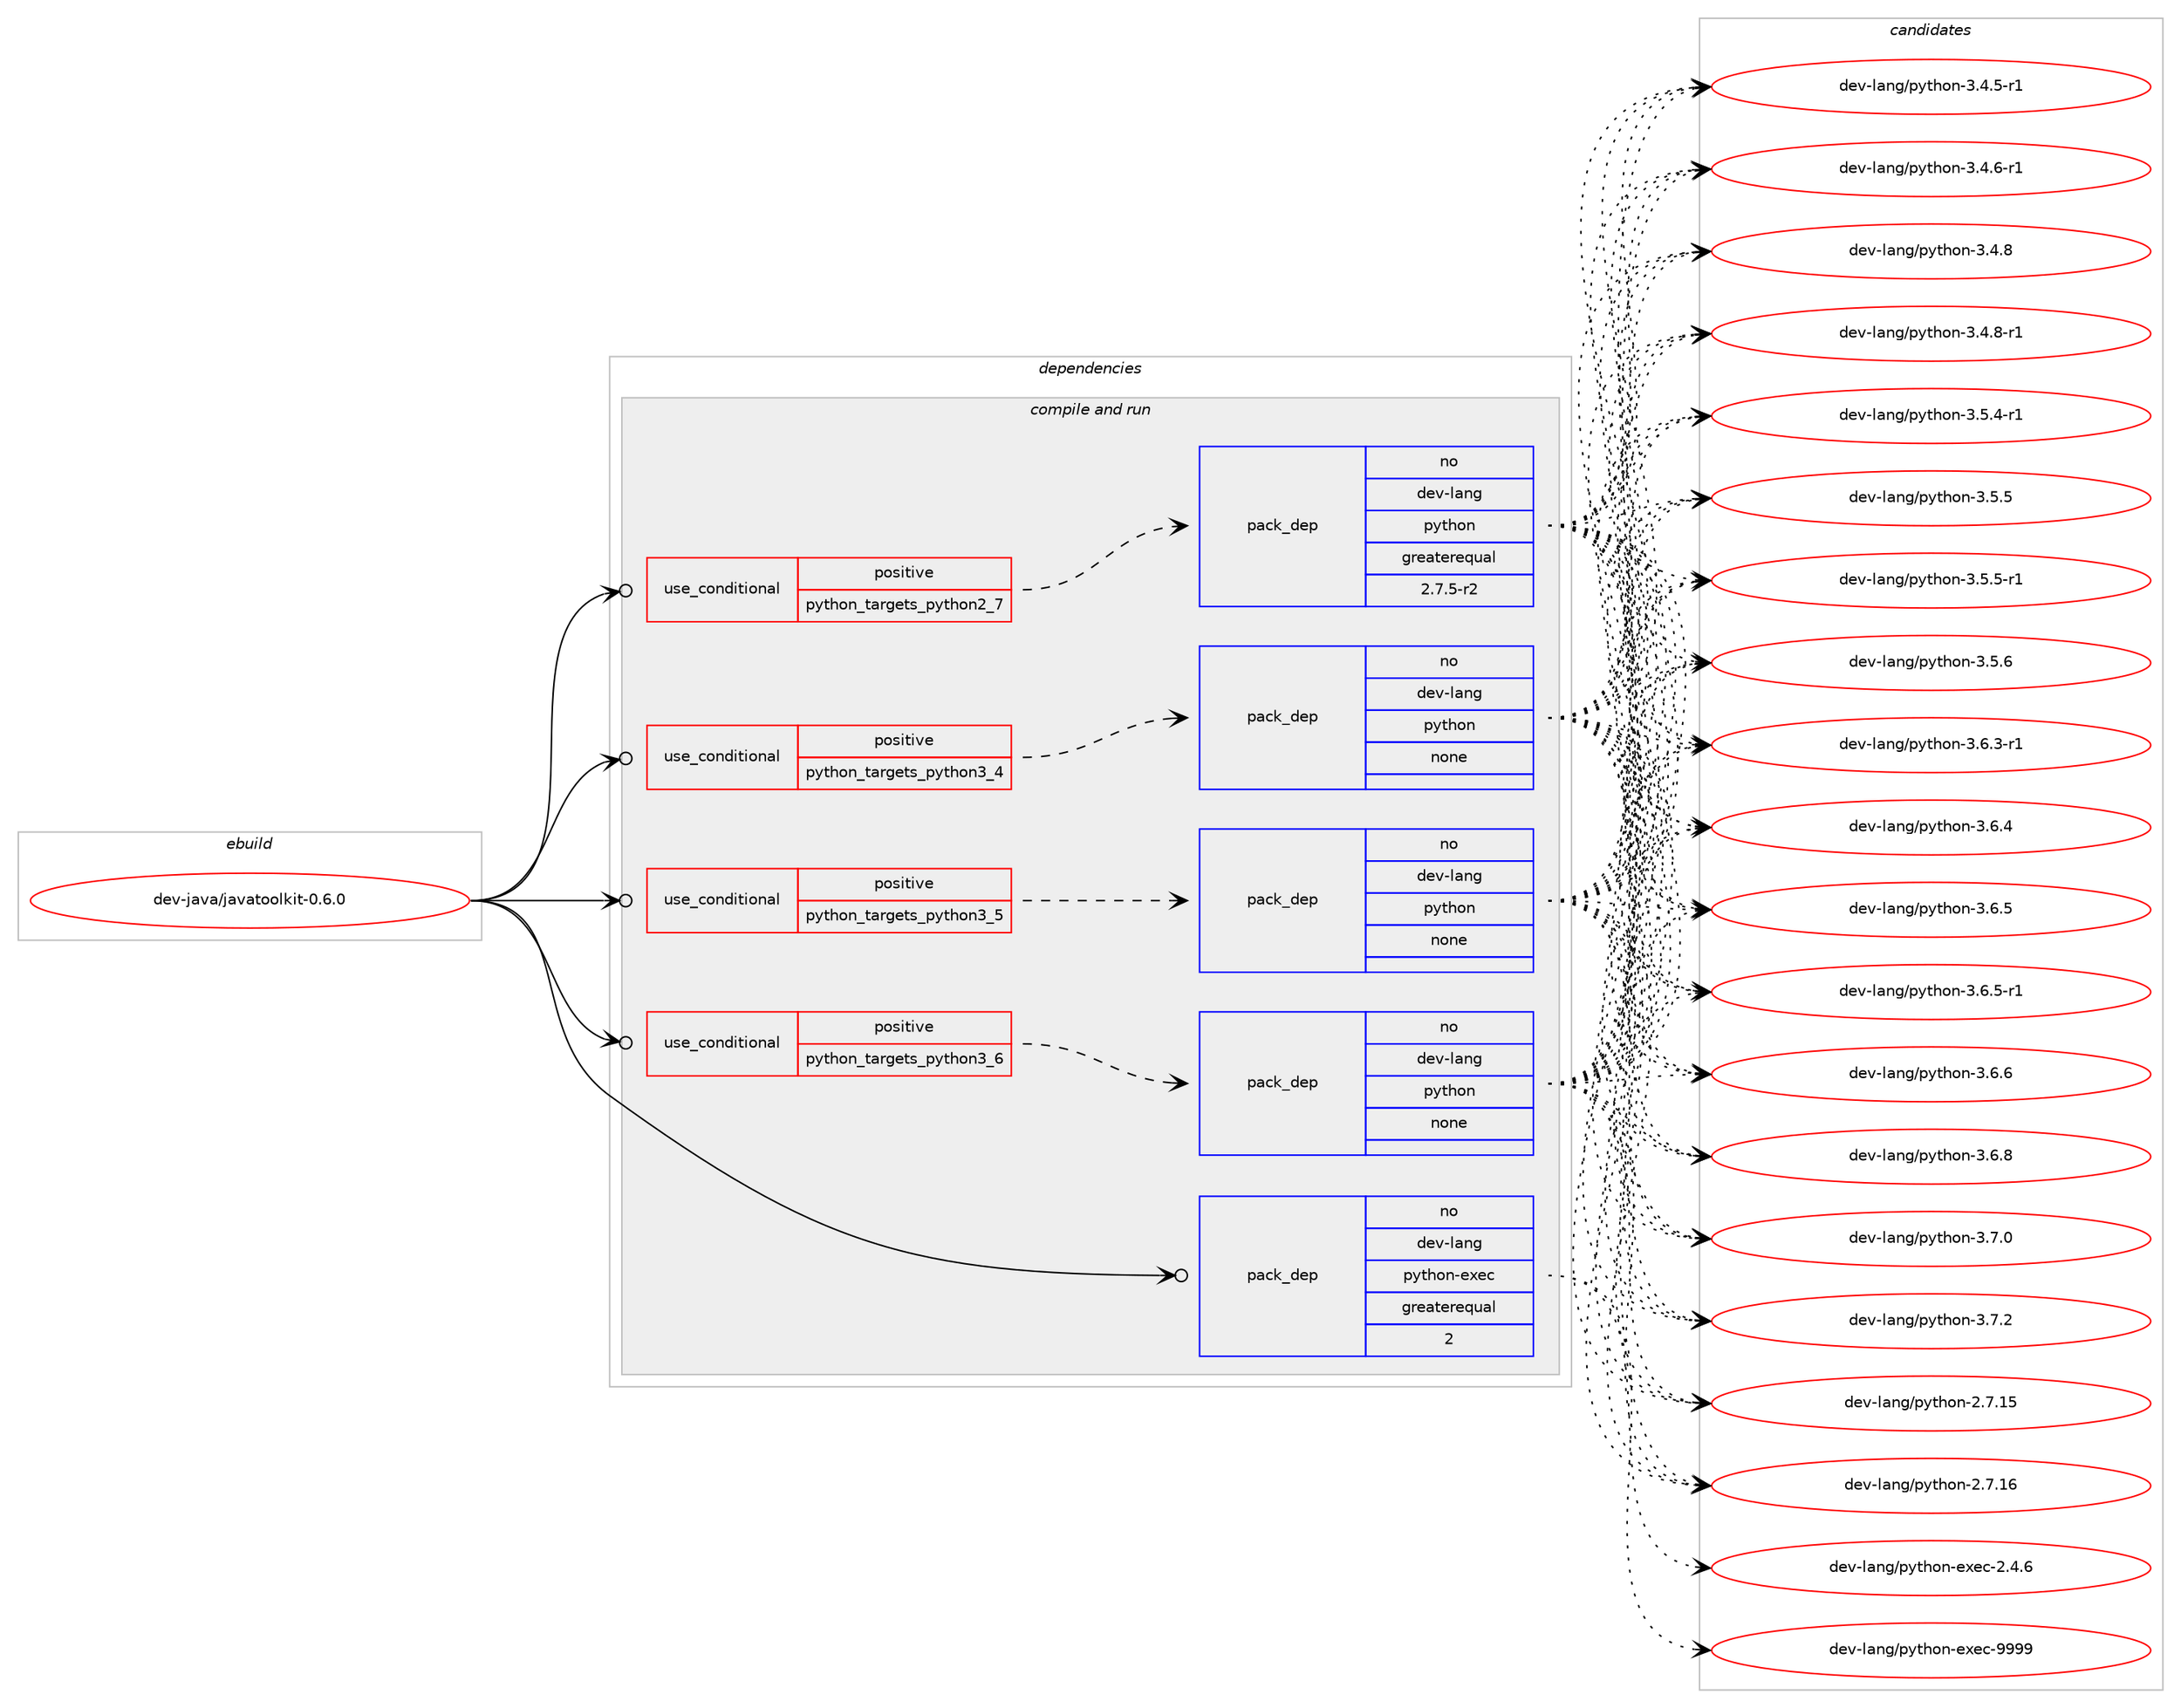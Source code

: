 digraph prolog {

# *************
# Graph options
# *************

newrank=true;
concentrate=true;
compound=true;
graph [rankdir=LR,fontname=Helvetica,fontsize=10,ranksep=1.5];#, ranksep=2.5, nodesep=0.2];
edge  [arrowhead=vee];
node  [fontname=Helvetica,fontsize=10];

# **********
# The ebuild
# **********

subgraph cluster_leftcol {
color=gray;
rank=same;
label=<<i>ebuild</i>>;
id [label="dev-java/javatoolkit-0.6.0", color=red, width=4, href="../dev-java/javatoolkit-0.6.0.svg"];
}

# ****************
# The dependencies
# ****************

subgraph cluster_midcol {
color=gray;
label=<<i>dependencies</i>>;
subgraph cluster_compile {
fillcolor="#eeeeee";
style=filled;
label=<<i>compile</i>>;
}
subgraph cluster_compileandrun {
fillcolor="#eeeeee";
style=filled;
label=<<i>compile and run</i>>;
subgraph cond362842 {
dependency1353715 [label=<<TABLE BORDER="0" CELLBORDER="1" CELLSPACING="0" CELLPADDING="4"><TR><TD ROWSPAN="3" CELLPADDING="10">use_conditional</TD></TR><TR><TD>positive</TD></TR><TR><TD>python_targets_python2_7</TD></TR></TABLE>>, shape=none, color=red];
subgraph pack968436 {
dependency1353716 [label=<<TABLE BORDER="0" CELLBORDER="1" CELLSPACING="0" CELLPADDING="4" WIDTH="220"><TR><TD ROWSPAN="6" CELLPADDING="30">pack_dep</TD></TR><TR><TD WIDTH="110">no</TD></TR><TR><TD>dev-lang</TD></TR><TR><TD>python</TD></TR><TR><TD>greaterequal</TD></TR><TR><TD>2.7.5-r2</TD></TR></TABLE>>, shape=none, color=blue];
}
dependency1353715:e -> dependency1353716:w [weight=20,style="dashed",arrowhead="vee"];
}
id:e -> dependency1353715:w [weight=20,style="solid",arrowhead="odotvee"];
subgraph cond362843 {
dependency1353717 [label=<<TABLE BORDER="0" CELLBORDER="1" CELLSPACING="0" CELLPADDING="4"><TR><TD ROWSPAN="3" CELLPADDING="10">use_conditional</TD></TR><TR><TD>positive</TD></TR><TR><TD>python_targets_python3_4</TD></TR></TABLE>>, shape=none, color=red];
subgraph pack968437 {
dependency1353718 [label=<<TABLE BORDER="0" CELLBORDER="1" CELLSPACING="0" CELLPADDING="4" WIDTH="220"><TR><TD ROWSPAN="6" CELLPADDING="30">pack_dep</TD></TR><TR><TD WIDTH="110">no</TD></TR><TR><TD>dev-lang</TD></TR><TR><TD>python</TD></TR><TR><TD>none</TD></TR><TR><TD></TD></TR></TABLE>>, shape=none, color=blue];
}
dependency1353717:e -> dependency1353718:w [weight=20,style="dashed",arrowhead="vee"];
}
id:e -> dependency1353717:w [weight=20,style="solid",arrowhead="odotvee"];
subgraph cond362844 {
dependency1353719 [label=<<TABLE BORDER="0" CELLBORDER="1" CELLSPACING="0" CELLPADDING="4"><TR><TD ROWSPAN="3" CELLPADDING="10">use_conditional</TD></TR><TR><TD>positive</TD></TR><TR><TD>python_targets_python3_5</TD></TR></TABLE>>, shape=none, color=red];
subgraph pack968438 {
dependency1353720 [label=<<TABLE BORDER="0" CELLBORDER="1" CELLSPACING="0" CELLPADDING="4" WIDTH="220"><TR><TD ROWSPAN="6" CELLPADDING="30">pack_dep</TD></TR><TR><TD WIDTH="110">no</TD></TR><TR><TD>dev-lang</TD></TR><TR><TD>python</TD></TR><TR><TD>none</TD></TR><TR><TD></TD></TR></TABLE>>, shape=none, color=blue];
}
dependency1353719:e -> dependency1353720:w [weight=20,style="dashed",arrowhead="vee"];
}
id:e -> dependency1353719:w [weight=20,style="solid",arrowhead="odotvee"];
subgraph cond362845 {
dependency1353721 [label=<<TABLE BORDER="0" CELLBORDER="1" CELLSPACING="0" CELLPADDING="4"><TR><TD ROWSPAN="3" CELLPADDING="10">use_conditional</TD></TR><TR><TD>positive</TD></TR><TR><TD>python_targets_python3_6</TD></TR></TABLE>>, shape=none, color=red];
subgraph pack968439 {
dependency1353722 [label=<<TABLE BORDER="0" CELLBORDER="1" CELLSPACING="0" CELLPADDING="4" WIDTH="220"><TR><TD ROWSPAN="6" CELLPADDING="30">pack_dep</TD></TR><TR><TD WIDTH="110">no</TD></TR><TR><TD>dev-lang</TD></TR><TR><TD>python</TD></TR><TR><TD>none</TD></TR><TR><TD></TD></TR></TABLE>>, shape=none, color=blue];
}
dependency1353721:e -> dependency1353722:w [weight=20,style="dashed",arrowhead="vee"];
}
id:e -> dependency1353721:w [weight=20,style="solid",arrowhead="odotvee"];
subgraph pack968440 {
dependency1353723 [label=<<TABLE BORDER="0" CELLBORDER="1" CELLSPACING="0" CELLPADDING="4" WIDTH="220"><TR><TD ROWSPAN="6" CELLPADDING="30">pack_dep</TD></TR><TR><TD WIDTH="110">no</TD></TR><TR><TD>dev-lang</TD></TR><TR><TD>python-exec</TD></TR><TR><TD>greaterequal</TD></TR><TR><TD>2</TD></TR></TABLE>>, shape=none, color=blue];
}
id:e -> dependency1353723:w [weight=20,style="solid",arrowhead="odotvee"];
}
subgraph cluster_run {
fillcolor="#eeeeee";
style=filled;
label=<<i>run</i>>;
}
}

# **************
# The candidates
# **************

subgraph cluster_choices {
rank=same;
color=gray;
label=<<i>candidates</i>>;

subgraph choice968436 {
color=black;
nodesep=1;
choice10010111845108971101034711212111610411111045504655464953 [label="dev-lang/python-2.7.15", color=red, width=4,href="../dev-lang/python-2.7.15.svg"];
choice10010111845108971101034711212111610411111045504655464954 [label="dev-lang/python-2.7.16", color=red, width=4,href="../dev-lang/python-2.7.16.svg"];
choice1001011184510897110103471121211161041111104551465246534511449 [label="dev-lang/python-3.4.5-r1", color=red, width=4,href="../dev-lang/python-3.4.5-r1.svg"];
choice1001011184510897110103471121211161041111104551465246544511449 [label="dev-lang/python-3.4.6-r1", color=red, width=4,href="../dev-lang/python-3.4.6-r1.svg"];
choice100101118451089711010347112121116104111110455146524656 [label="dev-lang/python-3.4.8", color=red, width=4,href="../dev-lang/python-3.4.8.svg"];
choice1001011184510897110103471121211161041111104551465246564511449 [label="dev-lang/python-3.4.8-r1", color=red, width=4,href="../dev-lang/python-3.4.8-r1.svg"];
choice1001011184510897110103471121211161041111104551465346524511449 [label="dev-lang/python-3.5.4-r1", color=red, width=4,href="../dev-lang/python-3.5.4-r1.svg"];
choice100101118451089711010347112121116104111110455146534653 [label="dev-lang/python-3.5.5", color=red, width=4,href="../dev-lang/python-3.5.5.svg"];
choice1001011184510897110103471121211161041111104551465346534511449 [label="dev-lang/python-3.5.5-r1", color=red, width=4,href="../dev-lang/python-3.5.5-r1.svg"];
choice100101118451089711010347112121116104111110455146534654 [label="dev-lang/python-3.5.6", color=red, width=4,href="../dev-lang/python-3.5.6.svg"];
choice1001011184510897110103471121211161041111104551465446514511449 [label="dev-lang/python-3.6.3-r1", color=red, width=4,href="../dev-lang/python-3.6.3-r1.svg"];
choice100101118451089711010347112121116104111110455146544652 [label="dev-lang/python-3.6.4", color=red, width=4,href="../dev-lang/python-3.6.4.svg"];
choice100101118451089711010347112121116104111110455146544653 [label="dev-lang/python-3.6.5", color=red, width=4,href="../dev-lang/python-3.6.5.svg"];
choice1001011184510897110103471121211161041111104551465446534511449 [label="dev-lang/python-3.6.5-r1", color=red, width=4,href="../dev-lang/python-3.6.5-r1.svg"];
choice100101118451089711010347112121116104111110455146544654 [label="dev-lang/python-3.6.6", color=red, width=4,href="../dev-lang/python-3.6.6.svg"];
choice100101118451089711010347112121116104111110455146544656 [label="dev-lang/python-3.6.8", color=red, width=4,href="../dev-lang/python-3.6.8.svg"];
choice100101118451089711010347112121116104111110455146554648 [label="dev-lang/python-3.7.0", color=red, width=4,href="../dev-lang/python-3.7.0.svg"];
choice100101118451089711010347112121116104111110455146554650 [label="dev-lang/python-3.7.2", color=red, width=4,href="../dev-lang/python-3.7.2.svg"];
dependency1353716:e -> choice10010111845108971101034711212111610411111045504655464953:w [style=dotted,weight="100"];
dependency1353716:e -> choice10010111845108971101034711212111610411111045504655464954:w [style=dotted,weight="100"];
dependency1353716:e -> choice1001011184510897110103471121211161041111104551465246534511449:w [style=dotted,weight="100"];
dependency1353716:e -> choice1001011184510897110103471121211161041111104551465246544511449:w [style=dotted,weight="100"];
dependency1353716:e -> choice100101118451089711010347112121116104111110455146524656:w [style=dotted,weight="100"];
dependency1353716:e -> choice1001011184510897110103471121211161041111104551465246564511449:w [style=dotted,weight="100"];
dependency1353716:e -> choice1001011184510897110103471121211161041111104551465346524511449:w [style=dotted,weight="100"];
dependency1353716:e -> choice100101118451089711010347112121116104111110455146534653:w [style=dotted,weight="100"];
dependency1353716:e -> choice1001011184510897110103471121211161041111104551465346534511449:w [style=dotted,weight="100"];
dependency1353716:e -> choice100101118451089711010347112121116104111110455146534654:w [style=dotted,weight="100"];
dependency1353716:e -> choice1001011184510897110103471121211161041111104551465446514511449:w [style=dotted,weight="100"];
dependency1353716:e -> choice100101118451089711010347112121116104111110455146544652:w [style=dotted,weight="100"];
dependency1353716:e -> choice100101118451089711010347112121116104111110455146544653:w [style=dotted,weight="100"];
dependency1353716:e -> choice1001011184510897110103471121211161041111104551465446534511449:w [style=dotted,weight="100"];
dependency1353716:e -> choice100101118451089711010347112121116104111110455146544654:w [style=dotted,weight="100"];
dependency1353716:e -> choice100101118451089711010347112121116104111110455146544656:w [style=dotted,weight="100"];
dependency1353716:e -> choice100101118451089711010347112121116104111110455146554648:w [style=dotted,weight="100"];
dependency1353716:e -> choice100101118451089711010347112121116104111110455146554650:w [style=dotted,weight="100"];
}
subgraph choice968437 {
color=black;
nodesep=1;
choice10010111845108971101034711212111610411111045504655464953 [label="dev-lang/python-2.7.15", color=red, width=4,href="../dev-lang/python-2.7.15.svg"];
choice10010111845108971101034711212111610411111045504655464954 [label="dev-lang/python-2.7.16", color=red, width=4,href="../dev-lang/python-2.7.16.svg"];
choice1001011184510897110103471121211161041111104551465246534511449 [label="dev-lang/python-3.4.5-r1", color=red, width=4,href="../dev-lang/python-3.4.5-r1.svg"];
choice1001011184510897110103471121211161041111104551465246544511449 [label="dev-lang/python-3.4.6-r1", color=red, width=4,href="../dev-lang/python-3.4.6-r1.svg"];
choice100101118451089711010347112121116104111110455146524656 [label="dev-lang/python-3.4.8", color=red, width=4,href="../dev-lang/python-3.4.8.svg"];
choice1001011184510897110103471121211161041111104551465246564511449 [label="dev-lang/python-3.4.8-r1", color=red, width=4,href="../dev-lang/python-3.4.8-r1.svg"];
choice1001011184510897110103471121211161041111104551465346524511449 [label="dev-lang/python-3.5.4-r1", color=red, width=4,href="../dev-lang/python-3.5.4-r1.svg"];
choice100101118451089711010347112121116104111110455146534653 [label="dev-lang/python-3.5.5", color=red, width=4,href="../dev-lang/python-3.5.5.svg"];
choice1001011184510897110103471121211161041111104551465346534511449 [label="dev-lang/python-3.5.5-r1", color=red, width=4,href="../dev-lang/python-3.5.5-r1.svg"];
choice100101118451089711010347112121116104111110455146534654 [label="dev-lang/python-3.5.6", color=red, width=4,href="../dev-lang/python-3.5.6.svg"];
choice1001011184510897110103471121211161041111104551465446514511449 [label="dev-lang/python-3.6.3-r1", color=red, width=4,href="../dev-lang/python-3.6.3-r1.svg"];
choice100101118451089711010347112121116104111110455146544652 [label="dev-lang/python-3.6.4", color=red, width=4,href="../dev-lang/python-3.6.4.svg"];
choice100101118451089711010347112121116104111110455146544653 [label="dev-lang/python-3.6.5", color=red, width=4,href="../dev-lang/python-3.6.5.svg"];
choice1001011184510897110103471121211161041111104551465446534511449 [label="dev-lang/python-3.6.5-r1", color=red, width=4,href="../dev-lang/python-3.6.5-r1.svg"];
choice100101118451089711010347112121116104111110455146544654 [label="dev-lang/python-3.6.6", color=red, width=4,href="../dev-lang/python-3.6.6.svg"];
choice100101118451089711010347112121116104111110455146544656 [label="dev-lang/python-3.6.8", color=red, width=4,href="../dev-lang/python-3.6.8.svg"];
choice100101118451089711010347112121116104111110455146554648 [label="dev-lang/python-3.7.0", color=red, width=4,href="../dev-lang/python-3.7.0.svg"];
choice100101118451089711010347112121116104111110455146554650 [label="dev-lang/python-3.7.2", color=red, width=4,href="../dev-lang/python-3.7.2.svg"];
dependency1353718:e -> choice10010111845108971101034711212111610411111045504655464953:w [style=dotted,weight="100"];
dependency1353718:e -> choice10010111845108971101034711212111610411111045504655464954:w [style=dotted,weight="100"];
dependency1353718:e -> choice1001011184510897110103471121211161041111104551465246534511449:w [style=dotted,weight="100"];
dependency1353718:e -> choice1001011184510897110103471121211161041111104551465246544511449:w [style=dotted,weight="100"];
dependency1353718:e -> choice100101118451089711010347112121116104111110455146524656:w [style=dotted,weight="100"];
dependency1353718:e -> choice1001011184510897110103471121211161041111104551465246564511449:w [style=dotted,weight="100"];
dependency1353718:e -> choice1001011184510897110103471121211161041111104551465346524511449:w [style=dotted,weight="100"];
dependency1353718:e -> choice100101118451089711010347112121116104111110455146534653:w [style=dotted,weight="100"];
dependency1353718:e -> choice1001011184510897110103471121211161041111104551465346534511449:w [style=dotted,weight="100"];
dependency1353718:e -> choice100101118451089711010347112121116104111110455146534654:w [style=dotted,weight="100"];
dependency1353718:e -> choice1001011184510897110103471121211161041111104551465446514511449:w [style=dotted,weight="100"];
dependency1353718:e -> choice100101118451089711010347112121116104111110455146544652:w [style=dotted,weight="100"];
dependency1353718:e -> choice100101118451089711010347112121116104111110455146544653:w [style=dotted,weight="100"];
dependency1353718:e -> choice1001011184510897110103471121211161041111104551465446534511449:w [style=dotted,weight="100"];
dependency1353718:e -> choice100101118451089711010347112121116104111110455146544654:w [style=dotted,weight="100"];
dependency1353718:e -> choice100101118451089711010347112121116104111110455146544656:w [style=dotted,weight="100"];
dependency1353718:e -> choice100101118451089711010347112121116104111110455146554648:w [style=dotted,weight="100"];
dependency1353718:e -> choice100101118451089711010347112121116104111110455146554650:w [style=dotted,weight="100"];
}
subgraph choice968438 {
color=black;
nodesep=1;
choice10010111845108971101034711212111610411111045504655464953 [label="dev-lang/python-2.7.15", color=red, width=4,href="../dev-lang/python-2.7.15.svg"];
choice10010111845108971101034711212111610411111045504655464954 [label="dev-lang/python-2.7.16", color=red, width=4,href="../dev-lang/python-2.7.16.svg"];
choice1001011184510897110103471121211161041111104551465246534511449 [label="dev-lang/python-3.4.5-r1", color=red, width=4,href="../dev-lang/python-3.4.5-r1.svg"];
choice1001011184510897110103471121211161041111104551465246544511449 [label="dev-lang/python-3.4.6-r1", color=red, width=4,href="../dev-lang/python-3.4.6-r1.svg"];
choice100101118451089711010347112121116104111110455146524656 [label="dev-lang/python-3.4.8", color=red, width=4,href="../dev-lang/python-3.4.8.svg"];
choice1001011184510897110103471121211161041111104551465246564511449 [label="dev-lang/python-3.4.8-r1", color=red, width=4,href="../dev-lang/python-3.4.8-r1.svg"];
choice1001011184510897110103471121211161041111104551465346524511449 [label="dev-lang/python-3.5.4-r1", color=red, width=4,href="../dev-lang/python-3.5.4-r1.svg"];
choice100101118451089711010347112121116104111110455146534653 [label="dev-lang/python-3.5.5", color=red, width=4,href="../dev-lang/python-3.5.5.svg"];
choice1001011184510897110103471121211161041111104551465346534511449 [label="dev-lang/python-3.5.5-r1", color=red, width=4,href="../dev-lang/python-3.5.5-r1.svg"];
choice100101118451089711010347112121116104111110455146534654 [label="dev-lang/python-3.5.6", color=red, width=4,href="../dev-lang/python-3.5.6.svg"];
choice1001011184510897110103471121211161041111104551465446514511449 [label="dev-lang/python-3.6.3-r1", color=red, width=4,href="../dev-lang/python-3.6.3-r1.svg"];
choice100101118451089711010347112121116104111110455146544652 [label="dev-lang/python-3.6.4", color=red, width=4,href="../dev-lang/python-3.6.4.svg"];
choice100101118451089711010347112121116104111110455146544653 [label="dev-lang/python-3.6.5", color=red, width=4,href="../dev-lang/python-3.6.5.svg"];
choice1001011184510897110103471121211161041111104551465446534511449 [label="dev-lang/python-3.6.5-r1", color=red, width=4,href="../dev-lang/python-3.6.5-r1.svg"];
choice100101118451089711010347112121116104111110455146544654 [label="dev-lang/python-3.6.6", color=red, width=4,href="../dev-lang/python-3.6.6.svg"];
choice100101118451089711010347112121116104111110455146544656 [label="dev-lang/python-3.6.8", color=red, width=4,href="../dev-lang/python-3.6.8.svg"];
choice100101118451089711010347112121116104111110455146554648 [label="dev-lang/python-3.7.0", color=red, width=4,href="../dev-lang/python-3.7.0.svg"];
choice100101118451089711010347112121116104111110455146554650 [label="dev-lang/python-3.7.2", color=red, width=4,href="../dev-lang/python-3.7.2.svg"];
dependency1353720:e -> choice10010111845108971101034711212111610411111045504655464953:w [style=dotted,weight="100"];
dependency1353720:e -> choice10010111845108971101034711212111610411111045504655464954:w [style=dotted,weight="100"];
dependency1353720:e -> choice1001011184510897110103471121211161041111104551465246534511449:w [style=dotted,weight="100"];
dependency1353720:e -> choice1001011184510897110103471121211161041111104551465246544511449:w [style=dotted,weight="100"];
dependency1353720:e -> choice100101118451089711010347112121116104111110455146524656:w [style=dotted,weight="100"];
dependency1353720:e -> choice1001011184510897110103471121211161041111104551465246564511449:w [style=dotted,weight="100"];
dependency1353720:e -> choice1001011184510897110103471121211161041111104551465346524511449:w [style=dotted,weight="100"];
dependency1353720:e -> choice100101118451089711010347112121116104111110455146534653:w [style=dotted,weight="100"];
dependency1353720:e -> choice1001011184510897110103471121211161041111104551465346534511449:w [style=dotted,weight="100"];
dependency1353720:e -> choice100101118451089711010347112121116104111110455146534654:w [style=dotted,weight="100"];
dependency1353720:e -> choice1001011184510897110103471121211161041111104551465446514511449:w [style=dotted,weight="100"];
dependency1353720:e -> choice100101118451089711010347112121116104111110455146544652:w [style=dotted,weight="100"];
dependency1353720:e -> choice100101118451089711010347112121116104111110455146544653:w [style=dotted,weight="100"];
dependency1353720:e -> choice1001011184510897110103471121211161041111104551465446534511449:w [style=dotted,weight="100"];
dependency1353720:e -> choice100101118451089711010347112121116104111110455146544654:w [style=dotted,weight="100"];
dependency1353720:e -> choice100101118451089711010347112121116104111110455146544656:w [style=dotted,weight="100"];
dependency1353720:e -> choice100101118451089711010347112121116104111110455146554648:w [style=dotted,weight="100"];
dependency1353720:e -> choice100101118451089711010347112121116104111110455146554650:w [style=dotted,weight="100"];
}
subgraph choice968439 {
color=black;
nodesep=1;
choice10010111845108971101034711212111610411111045504655464953 [label="dev-lang/python-2.7.15", color=red, width=4,href="../dev-lang/python-2.7.15.svg"];
choice10010111845108971101034711212111610411111045504655464954 [label="dev-lang/python-2.7.16", color=red, width=4,href="../dev-lang/python-2.7.16.svg"];
choice1001011184510897110103471121211161041111104551465246534511449 [label="dev-lang/python-3.4.5-r1", color=red, width=4,href="../dev-lang/python-3.4.5-r1.svg"];
choice1001011184510897110103471121211161041111104551465246544511449 [label="dev-lang/python-3.4.6-r1", color=red, width=4,href="../dev-lang/python-3.4.6-r1.svg"];
choice100101118451089711010347112121116104111110455146524656 [label="dev-lang/python-3.4.8", color=red, width=4,href="../dev-lang/python-3.4.8.svg"];
choice1001011184510897110103471121211161041111104551465246564511449 [label="dev-lang/python-3.4.8-r1", color=red, width=4,href="../dev-lang/python-3.4.8-r1.svg"];
choice1001011184510897110103471121211161041111104551465346524511449 [label="dev-lang/python-3.5.4-r1", color=red, width=4,href="../dev-lang/python-3.5.4-r1.svg"];
choice100101118451089711010347112121116104111110455146534653 [label="dev-lang/python-3.5.5", color=red, width=4,href="../dev-lang/python-3.5.5.svg"];
choice1001011184510897110103471121211161041111104551465346534511449 [label="dev-lang/python-3.5.5-r1", color=red, width=4,href="../dev-lang/python-3.5.5-r1.svg"];
choice100101118451089711010347112121116104111110455146534654 [label="dev-lang/python-3.5.6", color=red, width=4,href="../dev-lang/python-3.5.6.svg"];
choice1001011184510897110103471121211161041111104551465446514511449 [label="dev-lang/python-3.6.3-r1", color=red, width=4,href="../dev-lang/python-3.6.3-r1.svg"];
choice100101118451089711010347112121116104111110455146544652 [label="dev-lang/python-3.6.4", color=red, width=4,href="../dev-lang/python-3.6.4.svg"];
choice100101118451089711010347112121116104111110455146544653 [label="dev-lang/python-3.6.5", color=red, width=4,href="../dev-lang/python-3.6.5.svg"];
choice1001011184510897110103471121211161041111104551465446534511449 [label="dev-lang/python-3.6.5-r1", color=red, width=4,href="../dev-lang/python-3.6.5-r1.svg"];
choice100101118451089711010347112121116104111110455146544654 [label="dev-lang/python-3.6.6", color=red, width=4,href="../dev-lang/python-3.6.6.svg"];
choice100101118451089711010347112121116104111110455146544656 [label="dev-lang/python-3.6.8", color=red, width=4,href="../dev-lang/python-3.6.8.svg"];
choice100101118451089711010347112121116104111110455146554648 [label="dev-lang/python-3.7.0", color=red, width=4,href="../dev-lang/python-3.7.0.svg"];
choice100101118451089711010347112121116104111110455146554650 [label="dev-lang/python-3.7.2", color=red, width=4,href="../dev-lang/python-3.7.2.svg"];
dependency1353722:e -> choice10010111845108971101034711212111610411111045504655464953:w [style=dotted,weight="100"];
dependency1353722:e -> choice10010111845108971101034711212111610411111045504655464954:w [style=dotted,weight="100"];
dependency1353722:e -> choice1001011184510897110103471121211161041111104551465246534511449:w [style=dotted,weight="100"];
dependency1353722:e -> choice1001011184510897110103471121211161041111104551465246544511449:w [style=dotted,weight="100"];
dependency1353722:e -> choice100101118451089711010347112121116104111110455146524656:w [style=dotted,weight="100"];
dependency1353722:e -> choice1001011184510897110103471121211161041111104551465246564511449:w [style=dotted,weight="100"];
dependency1353722:e -> choice1001011184510897110103471121211161041111104551465346524511449:w [style=dotted,weight="100"];
dependency1353722:e -> choice100101118451089711010347112121116104111110455146534653:w [style=dotted,weight="100"];
dependency1353722:e -> choice1001011184510897110103471121211161041111104551465346534511449:w [style=dotted,weight="100"];
dependency1353722:e -> choice100101118451089711010347112121116104111110455146534654:w [style=dotted,weight="100"];
dependency1353722:e -> choice1001011184510897110103471121211161041111104551465446514511449:w [style=dotted,weight="100"];
dependency1353722:e -> choice100101118451089711010347112121116104111110455146544652:w [style=dotted,weight="100"];
dependency1353722:e -> choice100101118451089711010347112121116104111110455146544653:w [style=dotted,weight="100"];
dependency1353722:e -> choice1001011184510897110103471121211161041111104551465446534511449:w [style=dotted,weight="100"];
dependency1353722:e -> choice100101118451089711010347112121116104111110455146544654:w [style=dotted,weight="100"];
dependency1353722:e -> choice100101118451089711010347112121116104111110455146544656:w [style=dotted,weight="100"];
dependency1353722:e -> choice100101118451089711010347112121116104111110455146554648:w [style=dotted,weight="100"];
dependency1353722:e -> choice100101118451089711010347112121116104111110455146554650:w [style=dotted,weight="100"];
}
subgraph choice968440 {
color=black;
nodesep=1;
choice1001011184510897110103471121211161041111104510112010199455046524654 [label="dev-lang/python-exec-2.4.6", color=red, width=4,href="../dev-lang/python-exec-2.4.6.svg"];
choice10010111845108971101034711212111610411111045101120101994557575757 [label="dev-lang/python-exec-9999", color=red, width=4,href="../dev-lang/python-exec-9999.svg"];
dependency1353723:e -> choice1001011184510897110103471121211161041111104510112010199455046524654:w [style=dotted,weight="100"];
dependency1353723:e -> choice10010111845108971101034711212111610411111045101120101994557575757:w [style=dotted,weight="100"];
}
}

}
